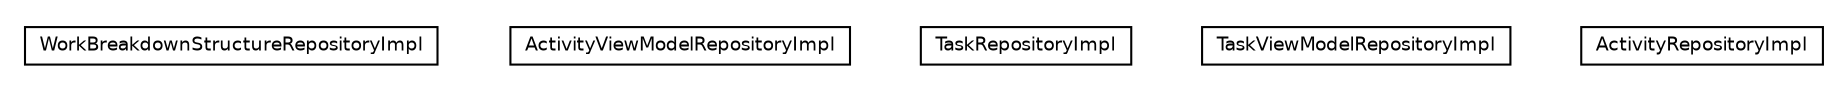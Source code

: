 #!/usr/local/bin/dot
#
# Class diagram 
# Generated by UMLGraph version R5_6 (http://www.umlgraph.org/)
#

digraph G {
	edge [fontname="Helvetica",fontsize=10,labelfontname="Helvetica",labelfontsize=10];
	node [fontname="Helvetica",fontsize=10,shape=plaintext];
	nodesep=0.25;
	ranksep=0.5;
	// net.ljcomputing.sr.repository.impl.WorkBreakdownStructureRepositoryImpl
	c19 [label=<<table title="net.ljcomputing.sr.repository.impl.WorkBreakdownStructureRepositoryImpl" border="0" cellborder="1" cellspacing="0" cellpadding="2" port="p" href="./WorkBreakdownStructureRepositoryImpl.html">
		<tr><td><table border="0" cellspacing="0" cellpadding="1">
<tr><td align="center" balign="center"> WorkBreakdownStructureRepositoryImpl </td></tr>
		</table></td></tr>
		</table>>, URL="./WorkBreakdownStructureRepositoryImpl.html", fontname="Helvetica", fontcolor="black", fontsize=9.0];
	// net.ljcomputing.sr.repository.impl.ActivityViewModelRepositoryImpl
	c20 [label=<<table title="net.ljcomputing.sr.repository.impl.ActivityViewModelRepositoryImpl" border="0" cellborder="1" cellspacing="0" cellpadding="2" port="p" href="./ActivityViewModelRepositoryImpl.html">
		<tr><td><table border="0" cellspacing="0" cellpadding="1">
<tr><td align="center" balign="center"> ActivityViewModelRepositoryImpl </td></tr>
		</table></td></tr>
		</table>>, URL="./ActivityViewModelRepositoryImpl.html", fontname="Helvetica", fontcolor="black", fontsize=9.0];
	// net.ljcomputing.sr.repository.impl.TaskRepositoryImpl
	c21 [label=<<table title="net.ljcomputing.sr.repository.impl.TaskRepositoryImpl" border="0" cellborder="1" cellspacing="0" cellpadding="2" port="p" href="./TaskRepositoryImpl.html">
		<tr><td><table border="0" cellspacing="0" cellpadding="1">
<tr><td align="center" balign="center"> TaskRepositoryImpl </td></tr>
		</table></td></tr>
		</table>>, URL="./TaskRepositoryImpl.html", fontname="Helvetica", fontcolor="black", fontsize=9.0];
	// net.ljcomputing.sr.repository.impl.TaskViewModelRepositoryImpl
	c22 [label=<<table title="net.ljcomputing.sr.repository.impl.TaskViewModelRepositoryImpl" border="0" cellborder="1" cellspacing="0" cellpadding="2" port="p" href="./TaskViewModelRepositoryImpl.html">
		<tr><td><table border="0" cellspacing="0" cellpadding="1">
<tr><td align="center" balign="center"> TaskViewModelRepositoryImpl </td></tr>
		</table></td></tr>
		</table>>, URL="./TaskViewModelRepositoryImpl.html", fontname="Helvetica", fontcolor="black", fontsize=9.0];
	// net.ljcomputing.sr.repository.impl.ActivityRepositoryImpl
	c23 [label=<<table title="net.ljcomputing.sr.repository.impl.ActivityRepositoryImpl" border="0" cellborder="1" cellspacing="0" cellpadding="2" port="p" href="./ActivityRepositoryImpl.html">
		<tr><td><table border="0" cellspacing="0" cellpadding="1">
<tr><td align="center" balign="center"> ActivityRepositoryImpl </td></tr>
		</table></td></tr>
		</table>>, URL="./ActivityRepositoryImpl.html", fontname="Helvetica", fontcolor="black", fontsize=9.0];
}

